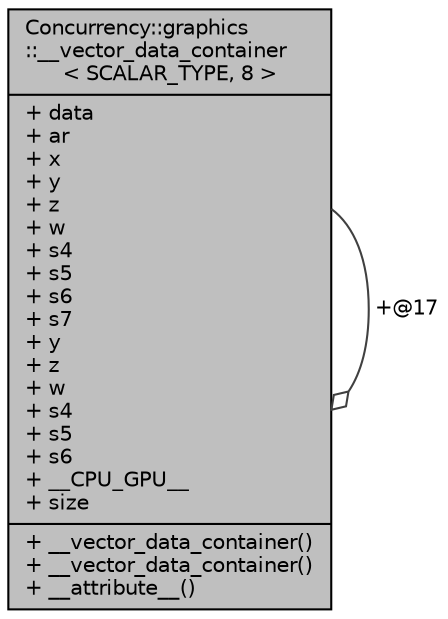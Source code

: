 digraph "Concurrency::graphics::__vector_data_container&lt; SCALAR_TYPE, 8 &gt;"
{
  edge [fontname="Helvetica",fontsize="10",labelfontname="Helvetica",labelfontsize="10"];
  node [fontname="Helvetica",fontsize="10",shape=record];
  Node1 [label="{Concurrency::graphics\l::__vector_data_container\l\< SCALAR_TYPE, 8 \>\n|+ data\l+ ar\l+ x\l+ y\l+ z\l+ w\l+ s4\l+ s5\l+ s6\l+ s7\l+ y\l+ z\l+ w\l+ s4\l+ s5\l+ s6\l+ __CPU_GPU__\l+ size\l|+ __vector_data_container()\l+ __vector_data_container()\l+ __attribute__()\l}",height=0.2,width=0.4,color="black", fillcolor="grey75", style="filled", fontcolor="black"];
  Node1 -> Node1 [color="grey25",fontsize="10",style="solid",label=" +@17" ,arrowhead="odiamond",fontname="Helvetica"];
}

